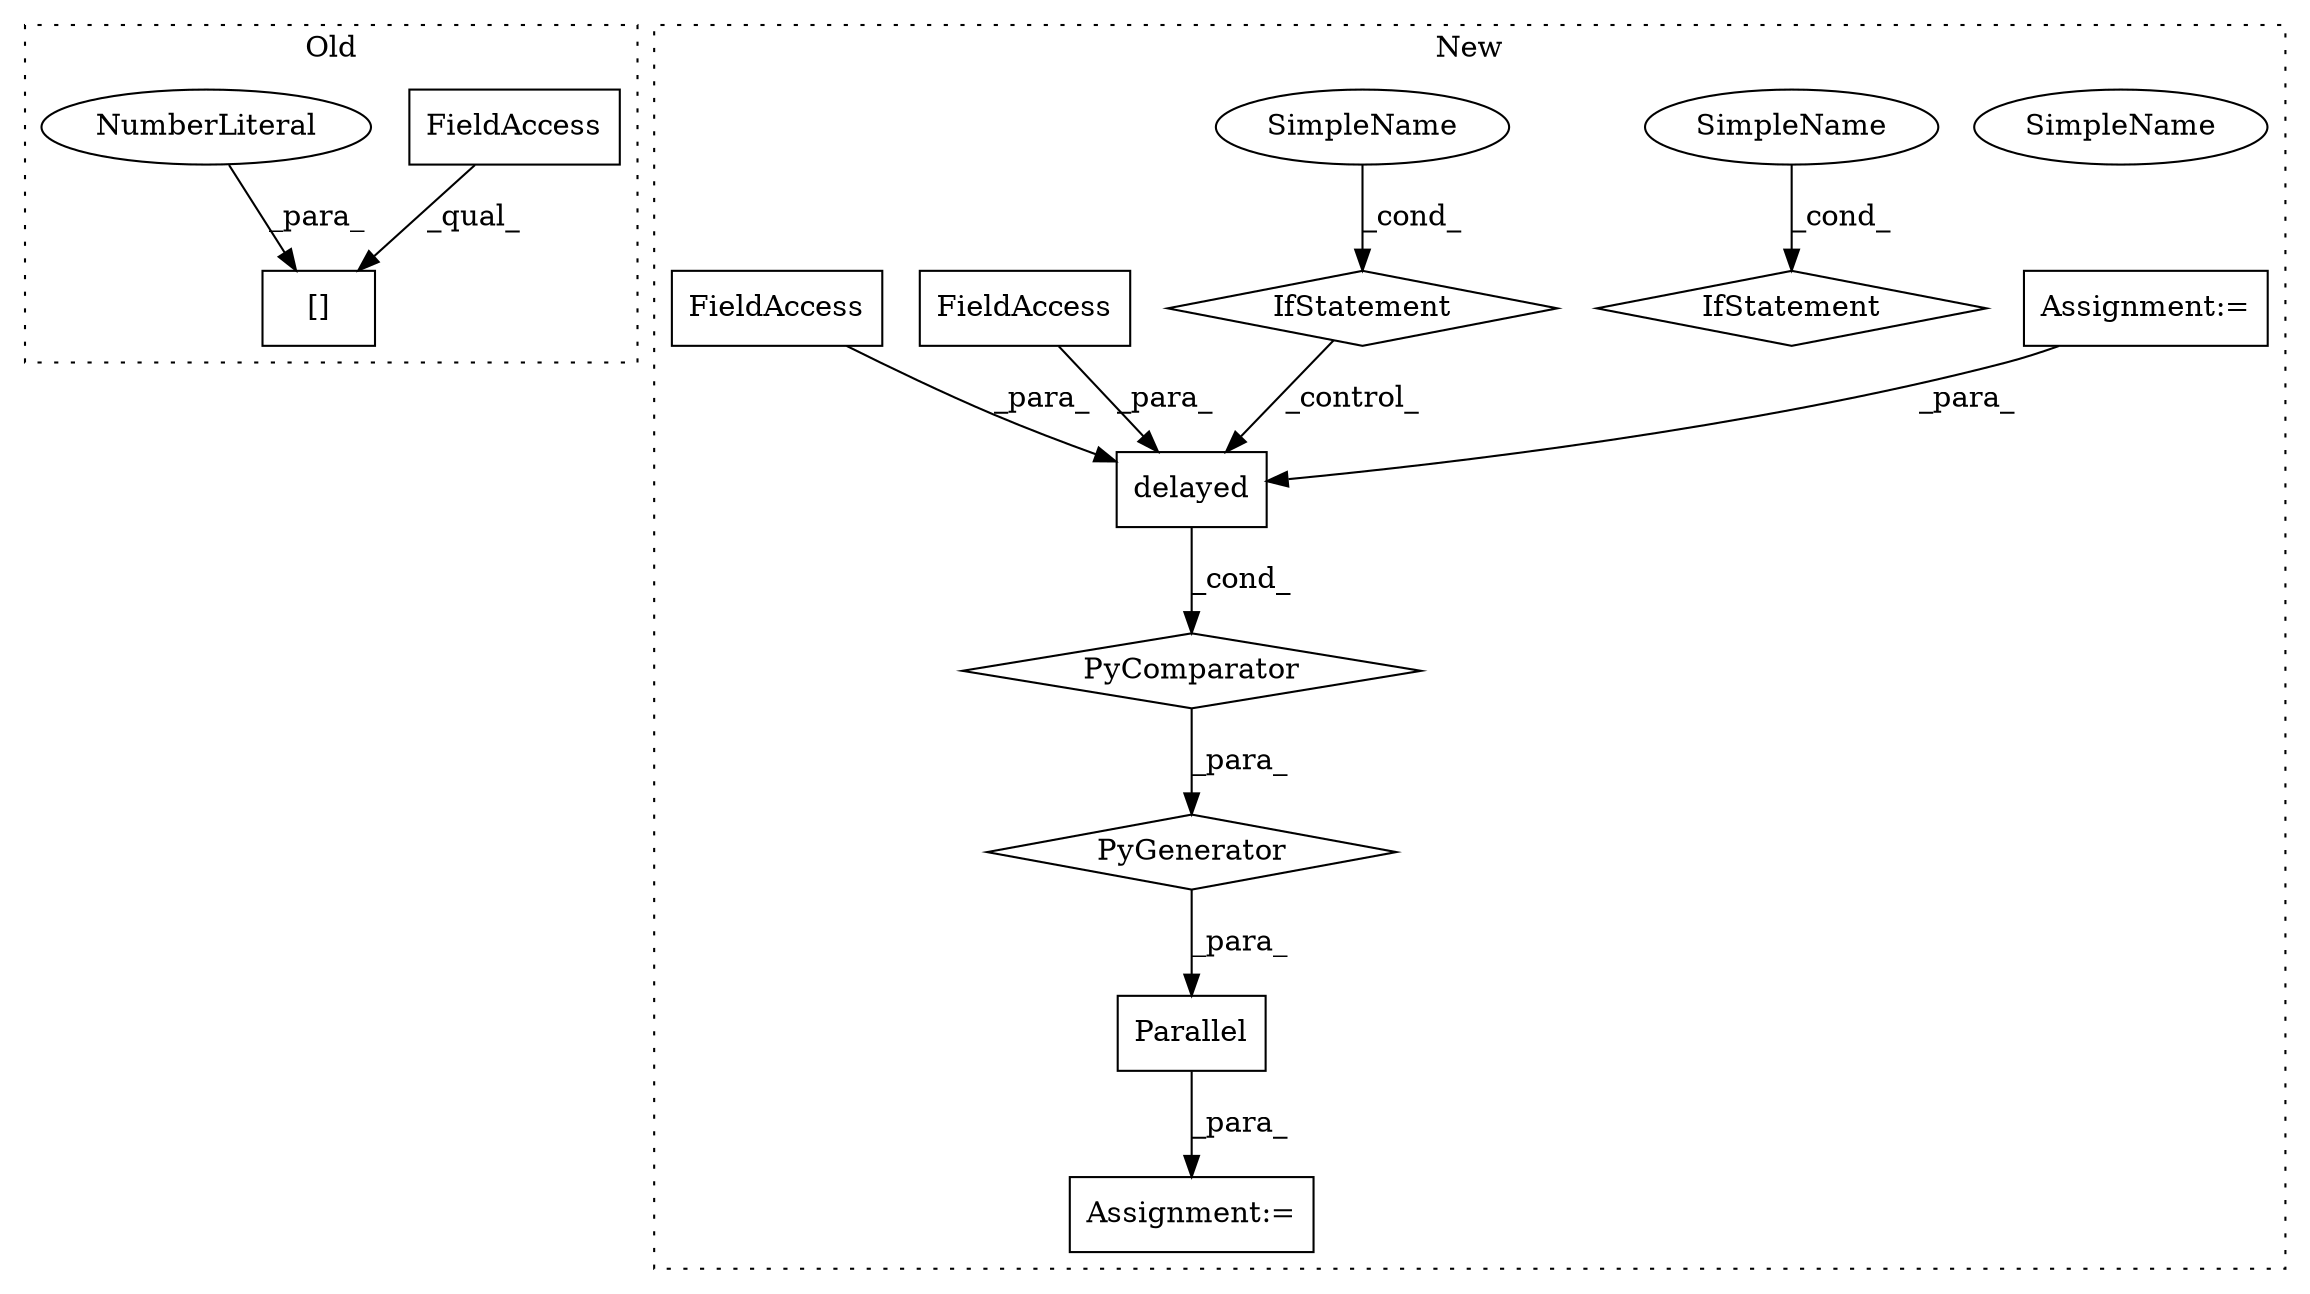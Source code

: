 digraph G {
subgraph cluster0 {
1 [label="[]" a="2" s="2111,2121" l="9,1" shape="box"];
10 [label="FieldAccess" a="22" s="2111" l="8" shape="box"];
12 [label="NumberLiteral" a="34" s="2120" l="1" shape="ellipse"];
label = "Old";
style="dotted";
}
subgraph cluster1 {
2 [label="delayed" a="32" s="2699,2744" l="8,1" shape="box"];
3 [label="Assignment:=" a="7" s="2678" l="1" shape="box"];
4 [label="IfStatement" a="25" s="2809" l="44" shape="diamond"];
5 [label="SimpleName" a="42" s="2848" l="5" shape="ellipse"];
6 [label="Assignment:=" a="7" s="2531" l="14" shape="box"];
7 [label="PyGenerator" a="107" s="2699" l="160" shape="diamond"];
8 [label="PyComparator" a="113" s="2809" l="44" shape="diamond"];
9 [label="Parallel" a="32" s="2679,2859" l="20,-3" shape="box"];
11 [label="IfStatement" a="25" s="2610" l="47" shape="diamond"];
13 [label="SimpleName" a="42" s="2652" l="5" shape="ellipse"];
14 [label="SimpleName" a="42" s="2848" l="5" shape="ellipse"];
15 [label="FieldAccess" a="22" s="2722" l="4" shape="box"];
16 [label="FieldAccess" a="22" s="2736" l="4" shape="box"];
label = "New";
style="dotted";
}
2 -> 8 [label="_cond_"];
4 -> 2 [label="_control_"];
6 -> 2 [label="_para_"];
7 -> 9 [label="_para_"];
8 -> 7 [label="_para_"];
9 -> 3 [label="_para_"];
10 -> 1 [label="_qual_"];
12 -> 1 [label="_para_"];
13 -> 11 [label="_cond_"];
14 -> 4 [label="_cond_"];
15 -> 2 [label="_para_"];
16 -> 2 [label="_para_"];
}